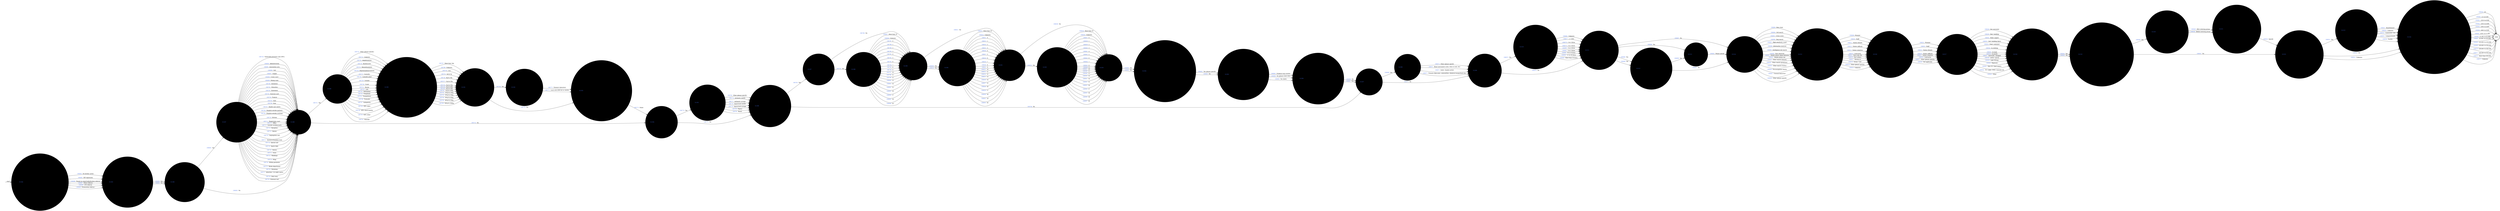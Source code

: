 digraph FIND_3 {
  rankdir=LR;
  node [shape = circle];

  START_NODE [label="", shape=none];
  START_NODE -> 51184 [label = "start"];
  END_NODE [label="END", shape="doublecircle"];
  51184 [label=< <FONT COLOR="royalblue">51184 </FONT> What was the main management outcome of this incident? >, style="filled", color="#DDD"];
  51184 -> 51185 [label=< <FONT COLOR="royalblue">196684 </FONT> No further action >, color="#DDD"];
  51184 -> 51185 [label=< <FONT COLOR="royalblue">196685 </FONT> IEP regression >, color="#DDD"];
  51184 -> 51185 [label=< <FONT COLOR="royalblue">196686 </FONT> Placed on report/adjudication referral >, color="#DDD"];
  51184 -> 51185 [label=< <FONT COLOR="royalblue">196687 </FONT> Police referral >, color="#DDD"];
  51184 -> 51185 [label=< <FONT COLOR="royalblue">196688 </FONT> CPS referral >, color="#DDD"];
  51184 -> 51185 [label=< <FONT COLOR="royalblue">196689 </FONT> Prosecution referral >, color="#DDD"];
  51185 [label=< <FONT COLOR="royalblue">51185 </FONT> Is any member of staff facing disciplinary charges? >, style="filled", color="#DDD"];
  51185 -> 51186 [label=< <FONT COLOR="royalblue">196690 </FONT> Yes >, color="#DDD"];
  51185 -> 51186 [label=< <FONT COLOR="royalblue">196691 </FONT> No >, color="#DDD"];
  51186 [label=< <FONT COLOR="royalblue">51186 </FONT> Is the location of the incident known? >, style="filled", color="#DDD"];
  51186 -> 51187 [label=< <FONT COLOR="royalblue">196692 </FONT> Yes >, color="#DDD"];
  51186 -> 51188 [label=< <FONT COLOR="royalblue">196693 </FONT> No >, color="#DDD"];
  51187 [label=< <FONT COLOR="royalblue">51187 </FONT> What was the location of the incident? >, style="filled", color="#DDD"];
  51187 -> 51188 [label=< <FONT COLOR="royalblue">196694 </FONT> Administration >, color="#DDD"];
  51187 -> 51188 [label=< <FONT COLOR="royalblue">196695 </FONT> Association area >, color="#DDD"];
  51187 -> 51188 [label=< <FONT COLOR="royalblue">196696 </FONT> Cell >, color="#DDD"];
  51187 -> 51188 [label=< <FONT COLOR="royalblue">196697 </FONT> Chapel >, color="#DDD"];
  51187 -> 51188 [label=< <FONT COLOR="royalblue">196698 </FONT> Crown court >, color="#DDD"];
  51187 -> 51188 [label=< <FONT COLOR="royalblue">196699 </FONT> Dining room >, color="#DDD"];
  51187 -> 51188 [label=< <FONT COLOR="royalblue">196700 </FONT> Dormitory >, color="#DDD"];
  51187 -> 51188 [label=< <FONT COLOR="royalblue">196701 </FONT> Education >, color="#DDD"];
  51187 -> 51188 [label=< <FONT COLOR="royalblue">196702 </FONT> Elsewhere >, color="#DDD"];
  51187 -> 51188 [label=< <FONT COLOR="royalblue">196703 </FONT> Exercise yard >, color="#DDD"];
  51187 -> 51188 [label=< <FONT COLOR="royalblue">196704 </FONT> Funeral >, color="#DDD"];
  51187 -> 51188 [label=< <FONT COLOR="royalblue">196705 </FONT> Gate >, color="#DDD"];
  51187 -> 51188 [label=< <FONT COLOR="royalblue">196706 </FONT> Gym >, color="#DDD"];
  51187 -> 51188 [label=< <FONT COLOR="royalblue">196707 </FONT> Health care centre >, color="#DDD"];
  51187 -> 51188 [label=< <FONT COLOR="royalblue">196708 </FONT> Hospital outside (patient) >, color="#DDD"];
  51187 -> 51188 [label=< <FONT COLOR="royalblue">196709 </FONT> Hospital outside (visiting) >, color="#DDD"];
  51187 -> 51188 [label=< <FONT COLOR="royalblue">196710 </FONT> Kitchen >, color="#DDD"];
  51187 -> 51188 [label=< <FONT COLOR="royalblue">196711 </FONT> Magistrates court >, color="#DDD"];
  51187 -> 51188 [label=< <FONT COLOR="royalblue">196712 </FONT> Office >, color="#DDD"];
  51187 -> 51188 [label=< <FONT COLOR="royalblue">196713 </FONT> Outside working party >, color="#DDD"];
  51187 -> 51188 [label=< <FONT COLOR="royalblue">196714 </FONT> Reception >, color="#DDD"];
  51187 -> 51188 [label=< <FONT COLOR="royalblue">196715 </FONT> Recess >, color="#DDD"];
  51187 -> 51188 [label=< <FONT COLOR="royalblue">196716 </FONT> Segregation unit >, color="#DDD"];
  51187 -> 51188 [label=< <FONT COLOR="royalblue">196717 </FONT> Showers/changing room >, color="#DDD"];
  51187 -> 51188 [label=< <FONT COLOR="royalblue">196718 </FONT> Special unit >, color="#DDD"];
  51187 -> 51188 [label=< <FONT COLOR="royalblue">196719 </FONT> Sports field >, color="#DDD"];
  51187 -> 51188 [label=< <FONT COLOR="royalblue">196720 </FONT> Vehicle >, color="#DDD"];
  51187 -> 51188 [label=< <FONT COLOR="royalblue">196721 </FONT> Visits >, color="#DDD"];
  51187 -> 51188 [label=< <FONT COLOR="royalblue">196722 </FONT> Weddings >, color="#DDD"];
  51187 -> 51188 [label=< <FONT COLOR="royalblue">196723 </FONT> Wing >, color="#DDD"];
  51187 -> 51188 [label=< <FONT COLOR="royalblue">196724 </FONT> Within perimeter >, color="#DDD"];
  51187 -> 51188 [label=< <FONT COLOR="royalblue">196725 </FONT> Works department >, color="#DDD"];
  51187 -> 51188 [label=< <FONT COLOR="royalblue">196726 </FONT> Workshop >, color="#DDD"];
  51187 -> 51188 [label=< <FONT COLOR="royalblue">196727 </FONT> Induction / 1st night centre >, color="#DDD"];
  51187 -> 51188 [label=< <FONT COLOR="royalblue">196728 </FONT> Mail room >, color="#DDD"];
  51187 -> 51188 [label=< <FONT COLOR="royalblue">196729 </FONT> External roof >, color="#DDD"];
  51187 -> 51188 [label=< <FONT COLOR="royalblue">196730 </FONT> Vulnerable prisoners unit (VPU) >, color="#DDD"];
  51188 [label=< <FONT COLOR="royalblue">51188 </FONT> Was a drug found? >, style="filled", color="#DDD"];
  51188 -> 51189 [label=< <FONT COLOR="royalblue">196731 </FONT> Yes >, color="#DDD"];
  51188 -> 51194 [label=< <FONT COLOR="royalblue">196732 </FONT> No >, color="#DDD"];
  51189 [label=< <FONT COLOR="royalblue">51189 </FONT> Describe the drug found >, style="filled", color="#DDD"];
  51189 -> 51190 [label=< <FONT COLOR="royalblue">196733 </FONT> Amphetamines >, color="#DDD"];
  51189 -> 51190 [label=< <FONT COLOR="royalblue">196734 </FONT> Barbiturates >, color="#DDD"];
  51189 -> 51190 [label=< <FONT COLOR="royalblue">196735 </FONT> Benzodiazepines >, color="#DDD"];
  51189 -> 51190 [label=< <FONT COLOR="royalblue">196736 </FONT> Buprenorphine/subutex >, color="#DDD"];
  51189 -> 51190 [label=< <FONT COLOR="royalblue">196737 </FONT> Cannabis >, color="#DDD"];
  51189 -> 51190 [label=< <FONT COLOR="royalblue">196738 </FONT> Cannabis plant >, color="#DDD"];
  51189 -> 51190 [label=< <FONT COLOR="royalblue">196739 </FONT> Cocaine >, color="#DDD"];
  51189 -> 51190 [label=< <FONT COLOR="royalblue">196740 </FONT> Crack >, color="#DDD"];
  51189 -> 51190 [label=< <FONT COLOR="royalblue">196741 </FONT> Heroin >, color="#DDD"];
  51189 -> 51190 [label=< <FONT COLOR="royalblue">196742 </FONT> LSD >, color="#DDD"];
  51189 -> 51190 [label=< <FONT COLOR="royalblue">196743 </FONT> Methadone >, color="#DDD"];
  51189 -> 51190 [label=< <FONT COLOR="royalblue">196744 </FONT> Pregabalin >, color="#DDD"];
  51189 -> 51190 [label=< <FONT COLOR="royalblue">196745 </FONT> Tranquilisers >, color="#DDD"];
  51189 -> 51190 [label=< <FONT COLOR="royalblue">196746 </FONT> Tramadol >, color="#DDD"];
  51189 -> 51190 [label=< <FONT COLOR="royalblue">196747 </FONT> Gabapentin >, color="#DDD"];
  51189 -> 51190 [label=< <FONT COLOR="royalblue">196748 </FONT> NPS: spice >, color="#DDD"];
  51189 -> 51190 [label=< <FONT COLOR="royalblue">196749 </FONT> NPS: black mamba >, color="#DDD"];
  51189 -> 51190 [label=< <FONT COLOR="royalblue">196750 </FONT> NPS: other >, color="#DDD"];
  51189 -> 51190 [label=< <FONT COLOR="royalblue">196751 </FONT> Steroids >, color="#DDD"];
  51189 -> 51190 [label=< <FONT COLOR="royalblue">196752 </FONT> Other (please specify) >, color="#DDD"];
  51189 -> 51190 [label=< <FONT COLOR="royalblue">196753 </FONT> Unknown >, color="#DDD"];
  51190 [label=< <FONT COLOR="royalblue">51190 </FONT> What was the estimated weight of all drugs/substances found? >, style="filled", color="#DDD"];
  51190 -> 51191 [label=< <FONT COLOR="royalblue">196754 </FONT> &lt;1g >, color="#DDD"];
  51190 -> 51191 [label=< <FONT COLOR="royalblue">196755 </FONT> 2g to 5g >, color="#DDD"];
  51190 -> 51191 [label=< <FONT COLOR="royalblue">196756 </FONT> 6g to 10g >, color="#DDD"];
  51190 -> 51191 [label=< <FONT COLOR="royalblue">196757 </FONT> 11g to 20g >, color="#DDD"];
  51190 -> 51191 [label=< <FONT COLOR="royalblue">196758 </FONT> 21g to 30g >, color="#DDD"];
  51190 -> 51191 [label=< <FONT COLOR="royalblue">196759 </FONT> 31g to 40g >, color="#DDD"];
  51190 -> 51191 [label=< <FONT COLOR="royalblue">196760 </FONT> 41g to 50g >, color="#DDD"];
  51190 -> 51191 [label=< <FONT COLOR="royalblue">196761 </FONT> 51g to 100g >, color="#DDD"];
  51190 -> 51191 [label=< <FONT COLOR="royalblue">196762 </FONT> 101g to 200g >, color="#DDD"];
  51190 -> 51191 [label=< <FONT COLOR="royalblue">196763 </FONT> 201g to 300g >, color="#DDD"];
  51190 -> 51191 [label=< <FONT COLOR="royalblue">196764 </FONT> 301g to 400g >, color="#DDD"];
  51190 -> 51191 [label=< <FONT COLOR="royalblue">196765 </FONT> 401g to 500g >, color="#DDD"];
  51190 -> 51191 [label=< <FONT COLOR="royalblue">196766 </FONT> 501g to 1000g >, color="#DDD"];
  51190 -> 51191 [label=< <FONT COLOR="royalblue">196767 </FONT> More than 1kg >, color="#DDD"];
  51190 -> 51191 [label=< <FONT COLOR="royalblue">196768 </FONT> Unknown >, color="#DDD"];
  51191 [label=< <FONT COLOR="royalblue">51191 </FONT> Was the substance found analysed? >, style="filled", color="#DDD"];
  51191 -> 51192 [label=< <FONT COLOR="royalblue">196769 </FONT> Yes >, color="#DDD"];
  51191 -> 51193 [label=< <FONT COLOR="royalblue">196770 </FONT> No >, color="#DDD"];
  51192 [label=< <FONT COLOR="royalblue">51192 </FONT> How was the substance analysed? >, style="filled", color="#DDD"];
  51192 -> 51193 [label=< <FONT COLOR="royalblue">196771 </FONT> Forensic laboratory >, color="#DDD"];
  51192 -> 51193 [label=< <FONT COLOR="royalblue">196772 </FONT> Local with BDH kit or similar >, color="#DDD"];
  51193 [label=< <FONT COLOR="royalblue">51193 </FONT> To which police station were seized drugs sent for destruction? >, style="filled", color="#DDD"];
  51193 -> 51194 [label=< <FONT COLOR="royalblue">196773 </FONT> Name >, color="#DDD"];
  51194 [label=< <FONT COLOR="royalblue">51194 </FONT> Was drug equipment found? >, style="filled", color="#DDD"];
  51194 -> 51195 [label=< <FONT COLOR="royalblue">196774 </FONT> Yes >, color="#DDD"];
  51194 -> 51196 [label=< <FONT COLOR="royalblue">196775 </FONT> No >, color="#DDD"];
  51195 [label=< <FONT COLOR="royalblue">51195 </FONT> Describe drug equipment found? >, style="filled", color="#DDD"];
  51195 -> 51196 [label=< <FONT COLOR="royalblue">196776 </FONT> Authentic needle >, color="#DDD"];
  51195 -> 51196 [label=< <FONT COLOR="royalblue">196777 </FONT> Authentic syringe >, color="#DDD"];
  51195 -> 51196 [label=< <FONT COLOR="royalblue">196778 </FONT> Improvised needle >, color="#DDD"];
  51195 -> 51196 [label=< <FONT COLOR="royalblue">196779 </FONT> Improvised syringe >, color="#DDD"];
  51195 -> 51196 [label=< <FONT COLOR="royalblue">196780 </FONT> Pipe(s) >, color="#DDD"];
  51195 -> 51196 [label=< <FONT COLOR="royalblue">196781 </FONT> Roach >, color="#DDD"];
  51195 -> 51196 [label=< <FONT COLOR="royalblue">196782 </FONT> Other (please specify) >, color="#DDD"];
  51196 [label=< <FONT COLOR="royalblue">51196 </FONT> Was a mobile phone related item found? >, style="filled", color="#DDD"];
  51196 -> 51197 [label=< <FONT COLOR="royalblue">196783 </FONT> Yes >, color="#DDD"];
  51196 -> 51207 [label=< <FONT COLOR="royalblue">196784 </FONT> No >, color="#DDD"];
  51197 [label=< <FONT COLOR="royalblue">51197 </FONT> Was a mobile phone found? >, style="filled", color="#DDD"];
  51197 -> 51198 [label=< <FONT COLOR="royalblue">196785 </FONT> Yes >, color="#DDD"];
  51197 -> 51199 [label=< <FONT COLOR="royalblue">196786 </FONT> No >, color="#DDD"];
  51198 [label=< <FONT COLOR="royalblue">51198 </FONT> Enter number of mobiles found >, style="filled", color="#DDD"];
  51198 -> 51199 [label=< <FONT COLOR="royalblue">196787 </FONT> 0 >, color="#DDD"];
  51198 -> 51199 [label=< <FONT COLOR="royalblue">196788 </FONT> 1 >, color="#DDD"];
  51198 -> 51199 [label=< <FONT COLOR="royalblue">196789 </FONT> 2 >, color="#DDD"];
  51198 -> 51199 [label=< <FONT COLOR="royalblue">196790 </FONT> 3 >, color="#DDD"];
  51198 -> 51199 [label=< <FONT COLOR="royalblue">196791 </FONT> 4 >, color="#DDD"];
  51198 -> 51199 [label=< <FONT COLOR="royalblue">196792 </FONT> 5 >, color="#DDD"];
  51198 -> 51199 [label=< <FONT COLOR="royalblue">196793 </FONT> 6 >, color="#DDD"];
  51198 -> 51199 [label=< <FONT COLOR="royalblue">196794 </FONT> 7 >, color="#DDD"];
  51198 -> 51199 [label=< <FONT COLOR="royalblue">196795 </FONT> 8 >, color="#DDD"];
  51198 -> 51199 [label=< <FONT COLOR="royalblue">196796 </FONT> 9 >, color="#DDD"];
  51198 -> 51199 [label=< <FONT COLOR="royalblue">196797 </FONT> 10 >, color="#DDD"];
  51198 -> 51199 [label=< <FONT COLOR="royalblue">196798 </FONT> 11 >, color="#DDD"];
  51198 -> 51199 [label=< <FONT COLOR="royalblue">196799 </FONT> 12 >, color="#DDD"];
  51198 -> 51199 [label=< <FONT COLOR="royalblue">196800 </FONT> 13 >, color="#DDD"];
  51198 -> 51199 [label=< <FONT COLOR="royalblue">196801 </FONT> 14 >, color="#DDD"];
  51198 -> 51199 [label=< <FONT COLOR="royalblue">196802 </FONT> 15 >, color="#DDD"];
  51198 -> 51199 [label=< <FONT COLOR="royalblue">196803 </FONT> 16 >, color="#DDD"];
  51198 -> 51199 [label=< <FONT COLOR="royalblue">196804 </FONT> 17 >, color="#DDD"];
  51198 -> 51199 [label=< <FONT COLOR="royalblue">196805 </FONT> 18 >, color="#DDD"];
  51198 -> 51199 [label=< <FONT COLOR="royalblue">196806 </FONT> 20 >, color="#DDD"];
  51198 -> 51199 [label=< <FONT COLOR="royalblue">196807 </FONT> More than 20 >, color="#DDD"];
  51198 -> 51199 [label=< <FONT COLOR="royalblue">196808 </FONT> Unknown >, color="#DDD"];
  51199 [label=< <FONT COLOR="royalblue">51199 </FONT> Was a SIM card found? >, style="filled", color="#DDD"];
  51199 -> 51200 [label=< <FONT COLOR="royalblue">196809 </FONT> Yes >, color="#DDD"];
  51199 -> 51200 [label=< <FONT COLOR="royalblue">196810 </FONT> No >, color="#DDD"];
  51199 -> 51201 [label=< <FONT COLOR="royalblue">196812 </FONT> No >, color="#DDD"];
  51200 [label=< <FONT COLOR="royalblue">51200 </FONT> Enter number of SIM cards found >, style="filled", color="#DDD"];
  51200 -> 51201 [label=< <FONT COLOR="royalblue">196811 </FONT> 0 >, color="#DDD"];
  51200 -> 51201 [label=< <FONT COLOR="royalblue">196813 </FONT> 1 >, color="#DDD"];
  51200 -> 51201 [label=< <FONT COLOR="royalblue">196814 </FONT> 2 >, color="#DDD"];
  51200 -> 51201 [label=< <FONT COLOR="royalblue">196815 </FONT> 3 >, color="#DDD"];
  51200 -> 51201 [label=< <FONT COLOR="royalblue">196816 </FONT> 4 >, color="#DDD"];
  51200 -> 51201 [label=< <FONT COLOR="royalblue">196817 </FONT> 5 >, color="#DDD"];
  51200 -> 51201 [label=< <FONT COLOR="royalblue">196818 </FONT> 6 >, color="#DDD"];
  51200 -> 51201 [label=< <FONT COLOR="royalblue">196819 </FONT> 7 >, color="#DDD"];
  51200 -> 51201 [label=< <FONT COLOR="royalblue">196820 </FONT> 8 >, color="#DDD"];
  51200 -> 51201 [label=< <FONT COLOR="royalblue">196821 </FONT> 9 >, color="#DDD"];
  51200 -> 51201 [label=< <FONT COLOR="royalblue">196822 </FONT> 10 >, color="#DDD"];
  51200 -> 51201 [label=< <FONT COLOR="royalblue">196823 </FONT> 11 >, color="#DDD"];
  51200 -> 51201 [label=< <FONT COLOR="royalblue">196824 </FONT> 12 >, color="#DDD"];
  51200 -> 51201 [label=< <FONT COLOR="royalblue">196825 </FONT> 13 >, color="#DDD"];
  51200 -> 51201 [label=< <FONT COLOR="royalblue">196826 </FONT> 14 >, color="#DDD"];
  51200 -> 51201 [label=< <FONT COLOR="royalblue">196827 </FONT> 15 >, color="#DDD"];
  51200 -> 51201 [label=< <FONT COLOR="royalblue">196828 </FONT> 16 >, color="#DDD"];
  51200 -> 51201 [label=< <FONT COLOR="royalblue">196829 </FONT> 17 >, color="#DDD"];
  51200 -> 51201 [label=< <FONT COLOR="royalblue">196830 </FONT> 18 >, color="#DDD"];
  51200 -> 51201 [label=< <FONT COLOR="royalblue">196831 </FONT> 19 >, color="#DDD"];
  51200 -> 51201 [label=< <FONT COLOR="royalblue">196832 </FONT> 20 >, color="#DDD"];
  51200 -> 51201 [label=< <FONT COLOR="royalblue">196833 </FONT> More than 20 >, color="#DDD"];
  51200 -> 51201 [label=< <FONT COLOR="royalblue">196834 </FONT> Unknown >, color="#DDD"];
  51201 [label=< <FONT COLOR="royalblue">51201 </FONT> Was a memory card found? >, style="filled", color="#DDD"];
  51201 -> 51202 [label=< <FONT COLOR="royalblue">196835 </FONT> Yes >, color="#DDD"];
  51201 -> 51203 [label=< <FONT COLOR="royalblue">196836 </FONT> No >, color="#DDD"];
  51202 [label=< <FONT COLOR="royalblue">51202 </FONT> Enter number of memory cards found >, style="filled", color="#DDD"];
  51202 -> 51203 [label=< <FONT COLOR="royalblue">196837 </FONT> 0 >, color="#DDD"];
  51202 -> 51203 [label=< <FONT COLOR="royalblue">196838 </FONT> 1 >, color="#DDD"];
  51202 -> 51203 [label=< <FONT COLOR="royalblue">196839 </FONT> 2 >, color="#DDD"];
  51202 -> 51203 [label=< <FONT COLOR="royalblue">196840 </FONT> 3 >, color="#DDD"];
  51202 -> 51203 [label=< <FONT COLOR="royalblue">196841 </FONT> 4 >, color="#DDD"];
  51202 -> 51203 [label=< <FONT COLOR="royalblue">196842 </FONT> 5 >, color="#DDD"];
  51202 -> 51203 [label=< <FONT COLOR="royalblue">196843 </FONT> 6 >, color="#DDD"];
  51202 -> 51203 [label=< <FONT COLOR="royalblue">196844 </FONT> 7 >, color="#DDD"];
  51202 -> 51203 [label=< <FONT COLOR="royalblue">196845 </FONT> 8 >, color="#DDD"];
  51202 -> 51203 [label=< <FONT COLOR="royalblue">196846 </FONT> 9 >, color="#DDD"];
  51202 -> 51203 [label=< <FONT COLOR="royalblue">196847 </FONT> 10 >, color="#DDD"];
  51202 -> 51203 [label=< <FONT COLOR="royalblue">196848 </FONT> 11 >, color="#DDD"];
  51202 -> 51203 [label=< <FONT COLOR="royalblue">196849 </FONT> 12 >, color="#DDD"];
  51202 -> 51203 [label=< <FONT COLOR="royalblue">196850 </FONT> 13 >, color="#DDD"];
  51202 -> 51203 [label=< <FONT COLOR="royalblue">196851 </FONT> 14 >, color="#DDD"];
  51202 -> 51203 [label=< <FONT COLOR="royalblue">196852 </FONT> 15 >, color="#DDD"];
  51202 -> 51203 [label=< <FONT COLOR="royalblue">196853 </FONT> 16 >, color="#DDD"];
  51202 -> 51203 [label=< <FONT COLOR="royalblue">196854 </FONT> 17 >, color="#DDD"];
  51202 -> 51203 [label=< <FONT COLOR="royalblue">196855 </FONT> 18 >, color="#DDD"];
  51202 -> 51203 [label=< <FONT COLOR="royalblue">196856 </FONT> 19 >, color="#DDD"];
  51202 -> 51203 [label=< <FONT COLOR="royalblue">196857 </FONT> 20 >, color="#DDD"];
  51202 -> 51203 [label=< <FONT COLOR="royalblue">196858 </FONT> More than 20 >, color="#DDD"];
  51202 -> 51203 [label=< <FONT COLOR="royalblue">196859 </FONT> Unknown >, color="#DDD"];
  51203 [label=< <FONT COLOR="royalblue">51203 </FONT> Was a charger found? >, style="filled", color="#DDD"];
  51203 -> 51204 [label=< <FONT COLOR="royalblue">196860 </FONT> Yes >, color="#DDD"];
  51203 -> 51204 [label=< <FONT COLOR="royalblue">196861 </FONT> No >, color="#DDD"];
  51204 [label=< <FONT COLOR="royalblue">51204 </FONT> Was any other mobile phone/communication related item found? >, style="filled", color="#DDD"];
  51204 -> 51205 [label=< <FONT COLOR="royalblue">196862 </FONT> Yes (please specify) >, color="#DDD"];
  51204 -> 51205 [label=< <FONT COLOR="royalblue">196863 </FONT> No >, color="#DDD"];
  51205 [label=< <FONT COLOR="royalblue">51205 </FONT> Has phone/SIM/memory card been sent to NDTSG? >, style="filled", color="#DDD"];
  51205 -> 51206 [label=< <FONT COLOR="royalblue">196864 </FONT> Yes (date) >, color="#DDD"];
  51205 -> 51206 [label=< <FONT COLOR="royalblue">196865 </FONT> Evidence bag number >, color="#DDD"];
  51205 -> 51206 [label=< <FONT COLOR="royalblue">196866 </FONT> No (please state why) >, color="#DDD"];
  51206 [label=< <FONT COLOR="royalblue">51206 </FONT> Has phone/SIM/equipment been retained by police? >, style="filled", color="#DDD"];
  51206 -> 51207 [label=< <FONT COLOR="royalblue">196867 </FONT> Yes >, color="#DDD"];
  51206 -> 51207 [label=< <FONT COLOR="royalblue">196868 </FONT> No >, color="#DDD"];
  51207 [label=< <FONT COLOR="royalblue">51207 </FONT> Was a weapon found? >, style="filled", color="#DDD"];
  51207 -> 51208 [label=< <FONT COLOR="royalblue">196869 </FONT> Yes >, color="#DDD"];
  51207 -> 51209 [label=< <FONT COLOR="royalblue">196870 </FONT> No >, color="#DDD"];
  51208 [label=< <FONT COLOR="royalblue">51208 </FONT> Describe the weapon >, style="filled", color="#DDD"];
  51208 -> 51209 [label=< <FONT COLOR="royalblue">196871 </FONT> Blunt instrument (cosh, item in sock, etc) >, color="#DDD"];
  51208 -> 51209 [label=< <FONT COLOR="royalblue">196872 </FONT> Knife / bladed article >, color="#DDD"];
  51208 -> 51209 [label=< <FONT COLOR="royalblue">196873 </FONT> Firearm (fake guns, ammunition, chemical incapacitant etc) >, color="#DDD"];
  51208 -> 51209 [label=< <FONT COLOR="royalblue">196874 </FONT> Other (please specify >, color="#DDD"];
  51209 [label=< <FONT COLOR="royalblue">51209 </FONT> Was any alcohol/hooch found? >, style="filled", color="#DDD"];
  51209 -> 51210 [label=< <FONT COLOR="royalblue">196875 </FONT> Yes >, color="#DDD"];
  51209 -> 51211 [label=< <FONT COLOR="royalblue">196876 </FONT> No >, color="#DDD"];
  51210 [label=< <FONT COLOR="royalblue">51210 </FONT> What quantity of alcohol/hooch was found? >, style="filled", color="#DDD"];
  51210 -> 51211 [label=< <FONT COLOR="royalblue">196877 </FONT> &lt; 1 litre >, color="#DDD"];
  51210 -> 51211 [label=< <FONT COLOR="royalblue">196878 </FONT> 1 to 2 litres >, color="#DDD"];
  51210 -> 51211 [label=< <FONT COLOR="royalblue">196879 </FONT> 2 to 3 litres >, color="#DDD"];
  51210 -> 51211 [label=< <FONT COLOR="royalblue">196880 </FONT> 3 to 4 litres >, color="#DDD"];
  51210 -> 51211 [label=< <FONT COLOR="royalblue">196881 </FONT> 4 to 5 litres >, color="#DDD"];
  51210 -> 51211 [label=< <FONT COLOR="royalblue">196882 </FONT> 6 to 10 litres >, color="#DDD"];
  51210 -> 51211 [label=< <FONT COLOR="royalblue">196883 </FONT> 11 to 20 litres >, color="#DDD"];
  51210 -> 51211 [label=< <FONT COLOR="royalblue">196884 </FONT> More than 20 litres >, color="#DDD"];
  51210 -> 51211 [label=< <FONT COLOR="royalblue">196885 </FONT> Unknown >, color="#DDD"];
  51211 [label=< <FONT COLOR="royalblue">51211 </FONT> Was any distilling equipment found? >, style="filled", color="#DDD"];
  51211 -> 51213 [label=< <FONT COLOR="royalblue">196886 </FONT> Yes >, color="#DDD"];
  51211 -> 51214 [label=< <FONT COLOR="royalblue">196887 </FONT> No >, color="#DDD"];
  51211 -> 51212 [label=< <FONT COLOR="royalblue">196888 </FONT> Yes >, color="#DDD"];
  51211 -> 51212 [label=< <FONT COLOR="royalblue">196889 </FONT> No >, color="#DDD"];
  51212 [label=< <FONT COLOR="royalblue">51212 </FONT> Were any other reportable items found? >, style="filled", color="#DDD"];
  51212 -> 51213 [label=< <FONT COLOR="royalblue">196890 </FONT> Yes >, color="#DDD"];
  51212 -> 51214 [label=< <FONT COLOR="royalblue">196891 </FONT> No >, color="#DDD"];
  51213 [label=< <FONT COLOR="royalblue">51213 </FONT> Describe the item >, style="filled", color="#DDD"];
  51213 -> 51214 [label=< <FONT COLOR="royalblue">196892 </FONT> Please specify >, color="#DDD"];
  51214 [label=< <FONT COLOR="royalblue">51214 </FONT> Describe how the item was found >, style="filled", color="#DDD"];
  51214 -> 51215 [label=< <FONT COLOR="royalblue">196893 </FONT> Boss chair >, color="#DDD"];
  51214 -> 51215 [label=< <FONT COLOR="royalblue">196894 </FONT> Cell search >, color="#DDD"];
  51214 -> 51215 [label=< <FONT COLOR="royalblue">196895 </FONT> Crime scene >, color="#DDD"];
  51214 -> 51215 [label=< <FONT COLOR="royalblue">196896 </FONT> Dog search >, color="#DDD"];
  51214 -> 51215 [label=< <FONT COLOR="royalblue">196897 </FONT> High sensitivity wand >, color="#DDD"];
  51214 -> 51215 [label=< <FONT COLOR="royalblue">196898 </FONT> Information received >, color="#DDD"];
  51214 -> 51215 [label=< <FONT COLOR="royalblue">196899 </FONT> Intelligence led search >, color="#DDD"];
  51214 -> 51215 [label=< <FONT COLOR="royalblue">196900 </FONT> Item observed >, color="#DDD"];
  51214 -> 51215 [label=< <FONT COLOR="royalblue">196901 </FONT> Mobile phone signal detector >, color="#DDD"];
  51214 -> 51215 [label=< <FONT COLOR="royalblue">196902 </FONT> Mobile phone rod >, color="#DDD"];
  51214 -> 51215 [label=< <FONT COLOR="royalblue">196903 </FONT> Other search (inmate) >, color="#DDD"];
  51214 -> 51215 [label=< <FONT COLOR="royalblue">196904 </FONT> Other search (premises) >, color="#DDD"];
  51214 -> 51215 [label=< <FONT COLOR="royalblue">196905 </FONT> Other search (visitor) >, color="#DDD"];
  51214 -> 51215 [label=< <FONT COLOR="royalblue">196906 </FONT> Pre-occupation search >, color="#DDD"];
  51214 -> 51215 [label=< <FONT COLOR="royalblue">196907 </FONT> Unusual behaviour >, color="#DDD"];
  51214 -> 51215 [label=< <FONT COLOR="royalblue">196908 </FONT> Other (please specify) >, color="#DDD"];
  51215 [label=< <FONT COLOR="royalblue">51215 </FONT> Describe the method of entry into the establishment >, style="filled", color="#DDD"];
  51215 -> 51216 [label=< <FONT COLOR="royalblue">196909 </FONT> Prisoner >, color="#DDD"];
  51215 -> 51216 [label=< <FONT COLOR="royalblue">196910 </FONT> Staff >, color="#DDD"];
  51215 -> 51216 [label=< <FONT COLOR="royalblue">196911 </FONT> Visitor (friend) >, color="#DDD"];
  51215 -> 51216 [label=< <FONT COLOR="royalblue">196912 </FONT> Viistor (official) >, color="#DDD"];
  51215 -> 51216 [label=< <FONT COLOR="royalblue">196913 </FONT> Visitor (relative) >, color="#DDD"];
  51215 -> 51216 [label=< <FONT COLOR="royalblue">196914 </FONT> Contractor >, color="#DDD"];
  51215 -> 51216 [label=< <FONT COLOR="royalblue">196915 </FONT> Post (rule 39) >, color="#DDD"];
  51215 -> 51216 [label=< <FONT COLOR="royalblue">196916 </FONT> Post (other) >, color="#DDD"];
  51215 -> 51216 [label=< <FONT COLOR="royalblue">196917 </FONT> Thrown in >, color="#DDD"];
  51215 -> 51216 [label=< <FONT COLOR="royalblue">196918 </FONT> Drone / UAV >, color="#DDD"];
  51215 -> 51216 [label=< <FONT COLOR="royalblue">196919 </FONT> Other (please specify) >, color="#DDD"];
  51215 -> 51216 [label=< <FONT COLOR="royalblue">196920 </FONT> Unknown >, color="#DDD"];
  51216 [label=< <FONT COLOR="royalblue">51216 </FONT> If found in possession, whose was it found in? >, style="filled", color="#DDD"];
  51216 -> 51217 [label=< <FONT COLOR="royalblue">196921 </FONT> Prisoner >, color="#DDD"];
  51216 -> 51217 [label=< <FONT COLOR="royalblue">196922 </FONT> Staff >, color="#DDD"];
  51216 -> 51217 [label=< <FONT COLOR="royalblue">196923 </FONT> Visitor (friend) >, color="#DDD"];
  51216 -> 51217 [label=< <FONT COLOR="royalblue">196924 </FONT> Visitor (official) >, color="#DDD"];
  51216 -> 51217 [label=< <FONT COLOR="royalblue">196925 </FONT> Visitor (relative) >, color="#DDD"];
  51216 -> 51217 [label=< <FONT COLOR="royalblue">196926 </FONT> Contractor >, color="#DDD"];
  51216 -> 51217 [label=< <FONT COLOR="royalblue">196927 </FONT> Other (please specify) >, color="#DDD"];
  51216 -> 51217 [label=< <FONT COLOR="royalblue">196928 </FONT> Not applicable >, color="#DDD"];
  51217 [label=< <FONT COLOR="royalblue">51217 </FONT> What was the method of concealment? >, style="filled", color="#DDD"];
  51217 -> 51218 [label=< <FONT COLOR="royalblue">196929 </FONT> Not concealed >, color="#DDD"];
  51217 -> 51218 [label=< <FONT COLOR="royalblue">196930 </FONT> Bed / bedding >, color="#DDD"];
  51217 -> 51218 [label=< <FONT COLOR="royalblue">196931 </FONT> Book / papers >, color="#DDD"];
  51217 -> 51218 [label=< <FONT COLOR="royalblue">196932 </FONT> Cell / building fabric >, color="#DDD"];
  51217 -> 51218 [label=< <FONT COLOR="royalblue">196933 </FONT> Food / container >, color="#DDD"];
  51217 -> 51218 [label=< <FONT COLOR="royalblue">196934 </FONT> In clothing >, color="#DDD"];
  51217 -> 51218 [label=< <FONT COLOR="royalblue">196935 </FONT> In hand >, color="#DDD"];
  51217 -> 51218 [label=< <FONT COLOR="royalblue">196936 </FONT> In mouth >, color="#DDD"];
  51217 -> 51218 [label=< <FONT COLOR="royalblue">196937 </FONT> Internally / plugged >, color="#DDD"];
  51217 -> 51218 [label=< <FONT COLOR="royalblue">196938 </FONT> Letter / parcel >, color="#DDD"];
  51217 -> 51218 [label=< <FONT COLOR="royalblue">196939 </FONT> Light fittings >, color="#DDD"];
  51217 -> 51218 [label=< <FONT COLOR="royalblue">196940 </FONT> Pipework >, color="#DDD"];
  51217 -> 51218 [label=< <FONT COLOR="royalblue">196941 </FONT> Rule 39 / legal papers >, color="#DDD"];
  51217 -> 51218 [label=< <FONT COLOR="royalblue">196942 </FONT> TV / radio / DVD / consoles etc >, color="#DDD"];
  51217 -> 51218 [label=< <FONT COLOR="royalblue">196943 </FONT> Other >, color="#DDD"];
  51218 [label=< <FONT COLOR="royalblue">51218 </FONT> Is the item heavily contaminated (eg blood, faeces)? >, style="filled", color="#DDD"];
  51218 -> 51219 [label=< <FONT COLOR="royalblue">196944 </FONT> Yes >, color="#DDD"];
  51218 -> 51219 [label=< <FONT COLOR="royalblue">196945 </FONT> No >, color="#DDD"];
  51219 [label=< <FONT COLOR="royalblue">51219 </FONT> Was a visitor suspected of involvement and arrested by the police? >, style="filled", color="#DDD"];
  51219 -> 51220 [label=< <FONT COLOR="royalblue">196946 </FONT> Yes >, color="#DDD"];
  51219 -> 51222 [label=< <FONT COLOR="royalblue">196947 </FONT> No >, color="#DDD"];
  51220 [label=< <FONT COLOR="royalblue">51220 </FONT> Describe circumstances of visitors arrest >, style="filled", color="#DDD"];
  51220 -> 51221 [label=< <FONT COLOR="royalblue">196948 </FONT> After entering prison >, color="#DDD"];
  51220 -> 51221 [label=< <FONT COLOR="royalblue">196949 </FONT> Before entering prison >, color="#DDD"];
  51221 [label=< <FONT COLOR="royalblue">51221 </FONT> To which police station was the visitor taken to? >, style="filled", color="#DDD"];
  51221 -> 51222 [label=< <FONT COLOR="royalblue">196950 </FONT> Specify >, color="#DDD"];
  51222 [label=< <FONT COLOR="royalblue">51222 </FONT> Were the items obtained on temporary release? >, style="filled", color="#DDD"];
  51222 -> 51223 [label=< <FONT COLOR="royalblue">196951 </FONT> Yes >, color="#DDD"];
  51222 -> 51224 [label=< <FONT COLOR="royalblue">196952 </FONT> No >, color="#DDD"];
  51222 -> 51224 [label=< <FONT COLOR="royalblue">196953 </FONT> Unknown >, color="#DDD"];
  51223 [label=< <FONT COLOR="royalblue">51223 </FONT> Describe the type of temporary release? >, style="filled", color="#DDD"];
  51223 -> 51224 [label=< <FONT COLOR="royalblue">196954 </FONT> Communtiy visit >, color="#DDD"];
  51223 -> 51224 [label=< <FONT COLOR="royalblue">196955 </FONT> Compassionate >, color="#DDD"];
  51223 -> 51224 [label=< <FONT COLOR="royalblue">196956 </FONT> Facility >, color="#DDD"];
  51223 -> 51224 [label=< <FONT COLOR="royalblue">196957 </FONT> Resettlement >, color="#DDD"];
  51223 -> 51224 [label=< <FONT COLOR="royalblue">196958 </FONT> Unknown >, color="#DDD"];
  51224 [label=< <FONT COLOR="royalblue">51224 </FONT> What was the total estimated valie of the findings (drugs, mobile phones, etc)? >, style="filled", color="#DDD"];
  51224 -> END_NODE [label=< <FONT COLOR="royalblue">196959 </FONT> £0 >, color="#DDD"];
  51224 -> END_NODE [label=< <FONT COLOR="royalblue">196960 </FONT> £1 to £100 >, color="#DDD"];
  51224 -> END_NODE [label=< <FONT COLOR="royalblue">196961 </FONT> £101 to £200 >, color="#DDD"];
  51224 -> END_NODE [label=< <FONT COLOR="royalblue">196962 </FONT> £201 to £300 >, color="#DDD"];
  51224 -> END_NODE [label=< <FONT COLOR="royalblue">196963 </FONT> £301 to £400 >, color="#DDD"];
  51224 -> END_NODE [label=< <FONT COLOR="royalblue">196964 </FONT> £401 to £500 >, color="#DDD"];
  51224 -> END_NODE [label=< <FONT COLOR="royalblue">196965 </FONT> £501 to £1,000 >, color="#DDD"];
  51224 -> END_NODE [label=< <FONT COLOR="royalblue">196966 </FONT> £1,001 to £5,000 >, color="#DDD"];
  51224 -> END_NODE [label=< <FONT COLOR="royalblue">196967 </FONT> £5,001 to £10,000 >, color="#DDD"];
  51224 -> END_NODE [label=< <FONT COLOR="royalblue">196968 </FONT> £10,001 to £20,000 >, color="#DDD"];
  51224 -> END_NODE [label=< <FONT COLOR="royalblue">196969 </FONT> £20,001 to £30,000 >, color="#DDD"];
  51224 -> END_NODE [label=< <FONT COLOR="royalblue">196970 </FONT> £30,001 to £40,000 >, color="#DDD"];
  51224 -> END_NODE [label=< <FONT COLOR="royalblue">196971 </FONT> £40,001 to £50,000 >, color="#DDD"];
  51224 -> END_NODE [label=< <FONT COLOR="royalblue">196972 </FONT> More than £50,000 >, color="#DDD"];
  51224 -> END_NODE [label=< <FONT COLOR="royalblue">196973 </FONT> Unknown >, color="#DDD"];
}